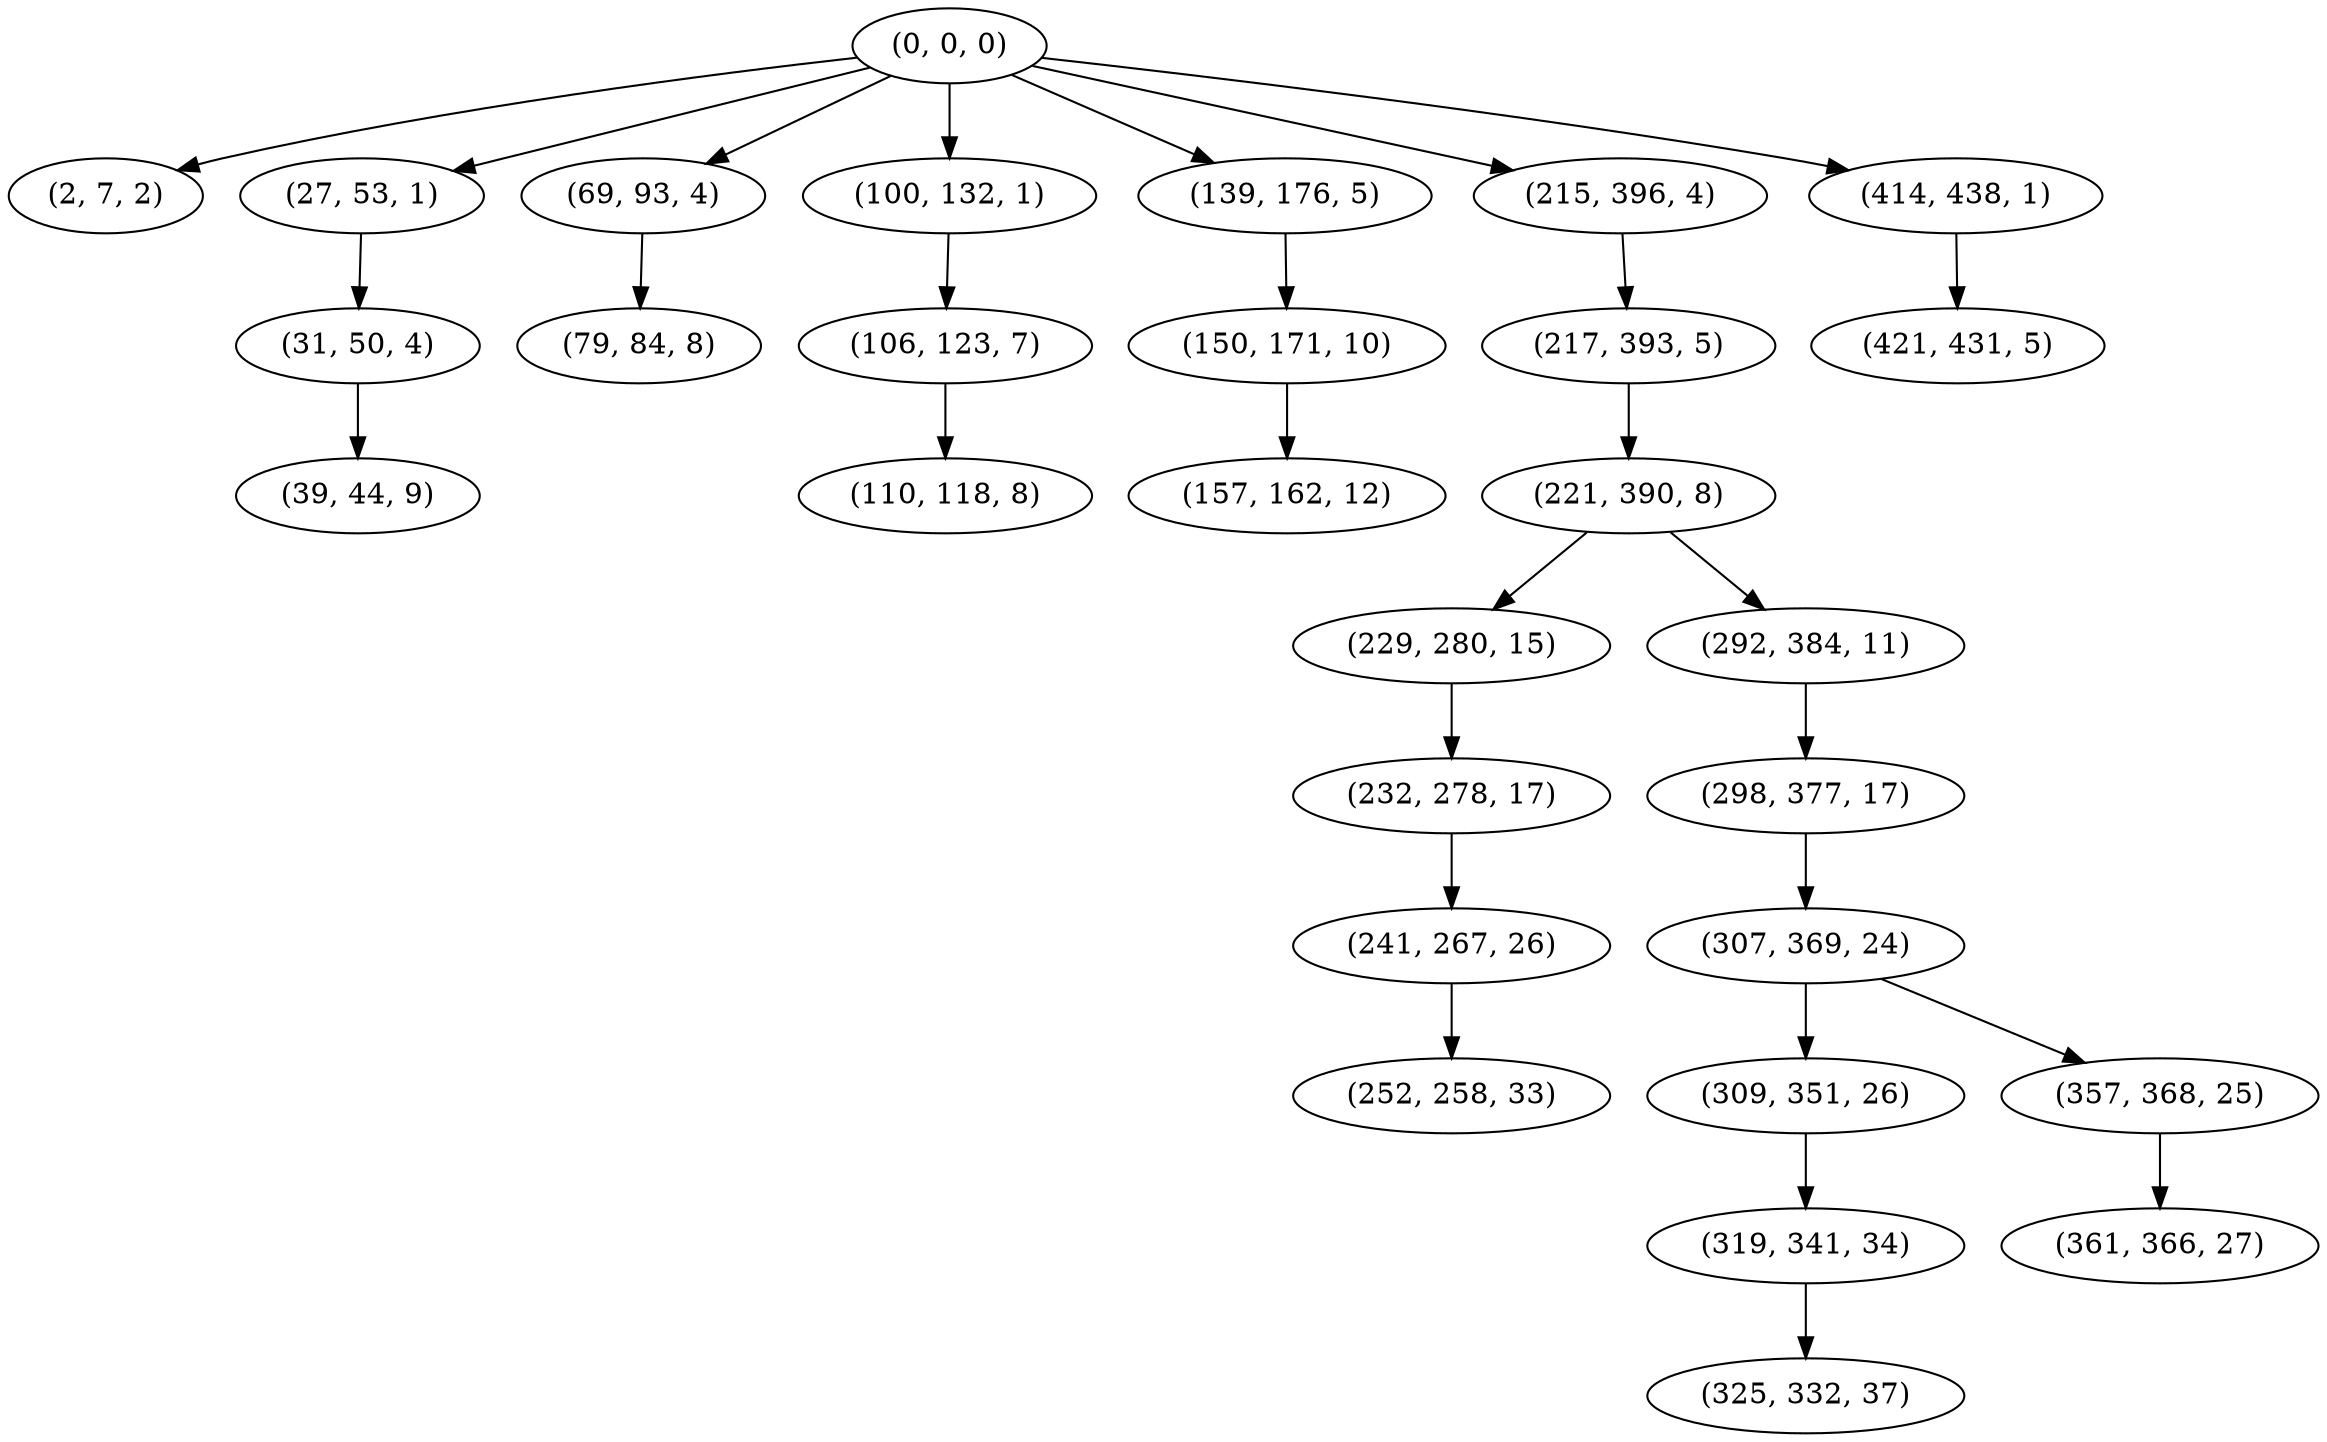 digraph tree {
    "(0, 0, 0)";
    "(2, 7, 2)";
    "(27, 53, 1)";
    "(31, 50, 4)";
    "(39, 44, 9)";
    "(69, 93, 4)";
    "(79, 84, 8)";
    "(100, 132, 1)";
    "(106, 123, 7)";
    "(110, 118, 8)";
    "(139, 176, 5)";
    "(150, 171, 10)";
    "(157, 162, 12)";
    "(215, 396, 4)";
    "(217, 393, 5)";
    "(221, 390, 8)";
    "(229, 280, 15)";
    "(232, 278, 17)";
    "(241, 267, 26)";
    "(252, 258, 33)";
    "(292, 384, 11)";
    "(298, 377, 17)";
    "(307, 369, 24)";
    "(309, 351, 26)";
    "(319, 341, 34)";
    "(325, 332, 37)";
    "(357, 368, 25)";
    "(361, 366, 27)";
    "(414, 438, 1)";
    "(421, 431, 5)";
    "(0, 0, 0)" -> "(2, 7, 2)";
    "(0, 0, 0)" -> "(27, 53, 1)";
    "(0, 0, 0)" -> "(69, 93, 4)";
    "(0, 0, 0)" -> "(100, 132, 1)";
    "(0, 0, 0)" -> "(139, 176, 5)";
    "(0, 0, 0)" -> "(215, 396, 4)";
    "(0, 0, 0)" -> "(414, 438, 1)";
    "(27, 53, 1)" -> "(31, 50, 4)";
    "(31, 50, 4)" -> "(39, 44, 9)";
    "(69, 93, 4)" -> "(79, 84, 8)";
    "(100, 132, 1)" -> "(106, 123, 7)";
    "(106, 123, 7)" -> "(110, 118, 8)";
    "(139, 176, 5)" -> "(150, 171, 10)";
    "(150, 171, 10)" -> "(157, 162, 12)";
    "(215, 396, 4)" -> "(217, 393, 5)";
    "(217, 393, 5)" -> "(221, 390, 8)";
    "(221, 390, 8)" -> "(229, 280, 15)";
    "(221, 390, 8)" -> "(292, 384, 11)";
    "(229, 280, 15)" -> "(232, 278, 17)";
    "(232, 278, 17)" -> "(241, 267, 26)";
    "(241, 267, 26)" -> "(252, 258, 33)";
    "(292, 384, 11)" -> "(298, 377, 17)";
    "(298, 377, 17)" -> "(307, 369, 24)";
    "(307, 369, 24)" -> "(309, 351, 26)";
    "(307, 369, 24)" -> "(357, 368, 25)";
    "(309, 351, 26)" -> "(319, 341, 34)";
    "(319, 341, 34)" -> "(325, 332, 37)";
    "(357, 368, 25)" -> "(361, 366, 27)";
    "(414, 438, 1)" -> "(421, 431, 5)";
}
